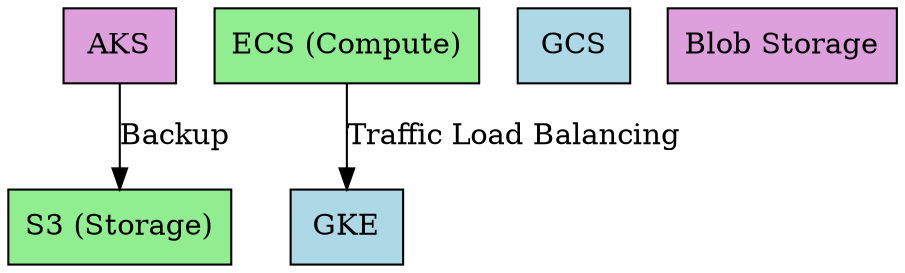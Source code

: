 digraph MultiCloud {
    node [shape=box, style=filled];
    subgraph AWS {
        label="AWS";
        color=darkgreen;
        s3 [label="S3 (Storage)", fillcolor="#90ee90"];
        ecs [label="ECS (Compute)", fillcolor="#90ee90"];
    }

    subgraph GCP {
        label="Google Cloud";
        color=darkblue;
        gcs [label="GCS", fillcolor="#add8e6"];
        gke [label="GKE", fillcolor="#add8e6"];
    }

    subgraph Azure {
        label="Azure";
        color=purple;
        blob [label="Blob Storage", fillcolor="#dda0dd"];
        aks [label="AKS", fillcolor="#dda0dd"];
    }

    // Conexiones
    ecs -> gke [label="Traffic Load Balancing", color=black];
    aks -> s3 [label="Backup", color=black];
}
